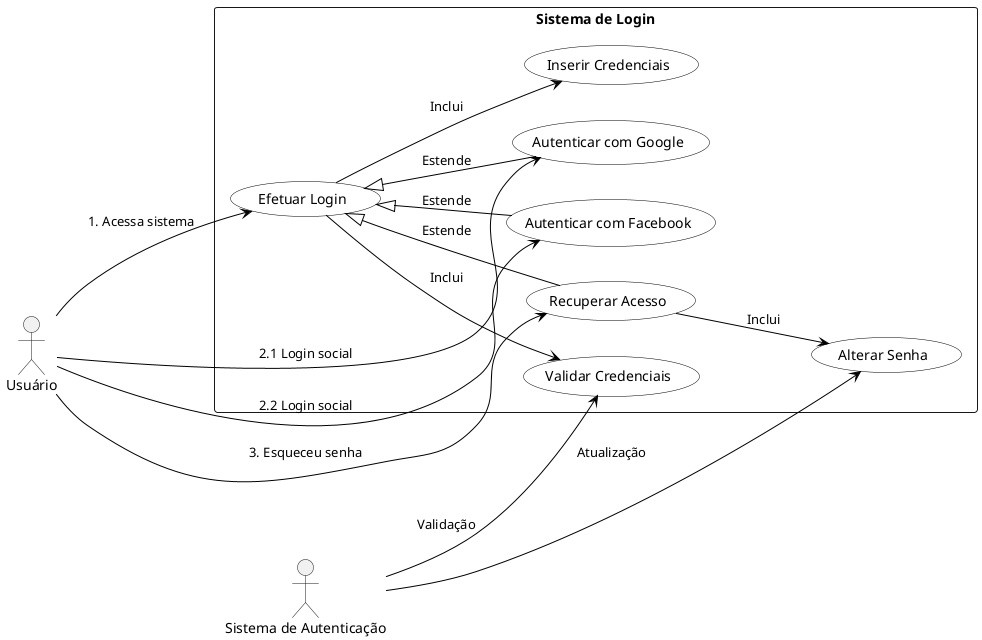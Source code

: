 @startuml usuario-login

left to right direction
skinparam monochrome true
skinparam usecase {
  BackgroundColor #FFFFFF
  BorderColor #000000
  ArrowColor #000000
}

actor Usuário as user
actor "Sistema de Autenticação" as auth

rectangle "Sistema de Login" {
  usecase "Efetuar Login" as UC1
  usecase "Inserir Credenciais" as UC2
  usecase "Validar Credenciais" as UC3
  usecase "Autenticar com Google" as UC4
  usecase "Autenticar com Facebook" as UC5
  usecase "Recuperar Acesso" as UC6
  usecase "Alterar Senha" as UC7
  
  UC1 --> UC2 : "Inclui"
  UC1 --> UC3 : "Inclui"
  UC1 <|-- UC4 : "Estende"
  UC1 <|-- UC5 : "Estende"
  UC1 <|-- UC6 : "Estende"
  UC6 --> UC7 : "Inclui"
}

user --> UC1 : "1. Acessa sistema"
user --> UC4 : "2.1 Login social"
user --> UC5 : "2.2 Login social"
user --> UC6 : "3. Esqueceu senha"
auth --> UC3 : "Validação"
auth --> UC7 : "Atualização"

@enduml